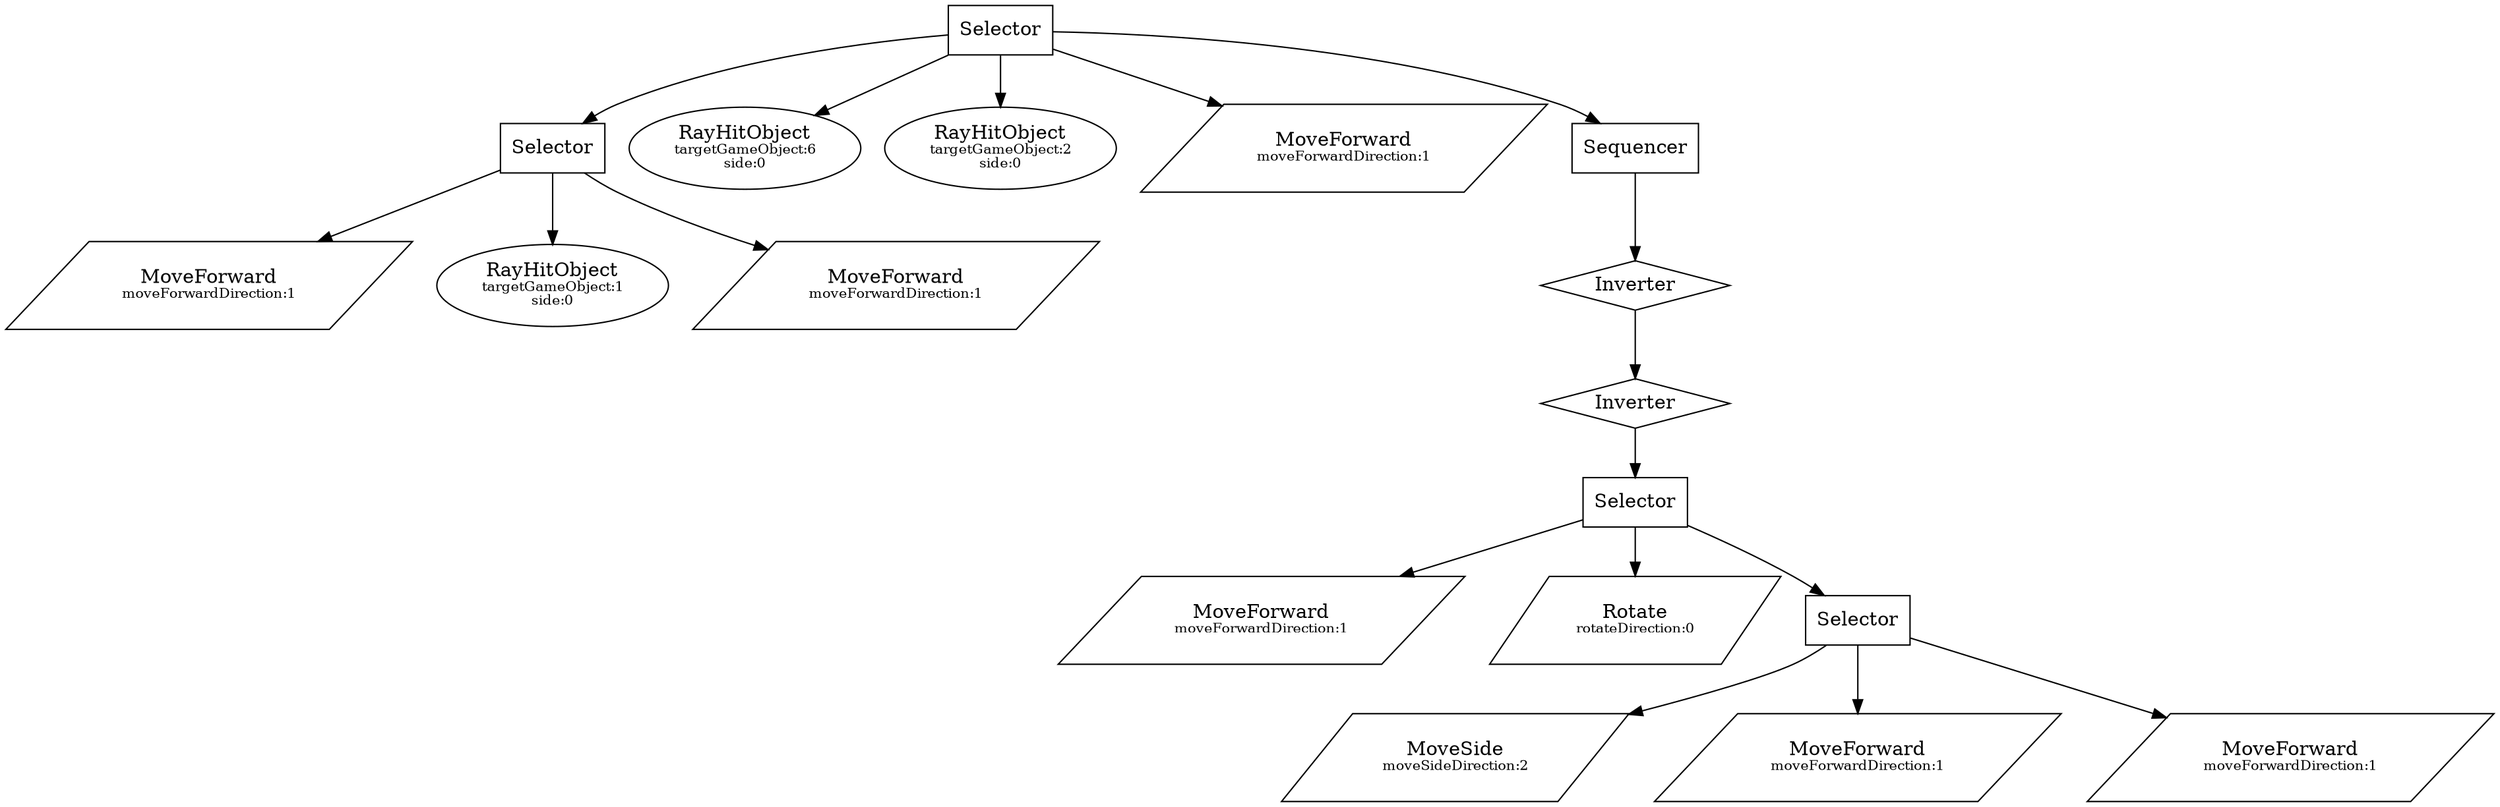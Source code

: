 digraph G {317788 [label="Selector", shape=polygon]
317789 [label="Selector", shape=polygon]
317790[label=<MoveForward<BR /><FONT POINT-SIZE="10">moveForwardDirection:1<BR /></FONT>>, shape=parallelogram]
317791[label=<RayHitObject<BR /><FONT POINT-SIZE="10">targetGameObject:1<BR />side:0<BR /></FONT>>, shape=ellipse]
317792[label=<MoveForward<BR /><FONT POINT-SIZE="10">moveForwardDirection:1<BR /></FONT>>, shape=parallelogram]
317793[label=<RayHitObject<BR /><FONT POINT-SIZE="10">targetGameObject:6<BR />side:0<BR /></FONT>>, shape=ellipse]
317794[label=<RayHitObject<BR /><FONT POINT-SIZE="10">targetGameObject:2<BR />side:0<BR /></FONT>>, shape=ellipse]
317795[label=<MoveForward<BR /><FONT POINT-SIZE="10">moveForwardDirection:1<BR /></FONT>>, shape=parallelogram]
317796 [label="Sequencer", shape=polygon]
317797 [label="Inverter", shape=diamond]
317798 [label="Inverter", shape=diamond]
317824 [label="Selector", shape=polygon]
317825[label=<MoveForward<BR /><FONT POINT-SIZE="10">moveForwardDirection:1<BR /></FONT>>, shape=parallelogram]
317826[label=<Rotate<BR /><FONT POINT-SIZE="10">rotateDirection:0<BR /></FONT>>, shape=parallelogram]
317827 [label="Selector", shape=polygon]
317828[label=<MoveSide<BR /><FONT POINT-SIZE="10">moveSideDirection:2<BR /></FONT>>, shape=parallelogram]
317829[label=<MoveForward<BR /><FONT POINT-SIZE="10">moveForwardDirection:1<BR /></FONT>>, shape=parallelogram]
317830[label=<MoveForward<BR /><FONT POINT-SIZE="10">moveForwardDirection:1<BR /></FONT>>, shape=parallelogram]
317788 -> 317789
317789 -> 317790
317789 -> 317791
317789 -> 317792
317788 -> 317793
317788 -> 317794
317788 -> 317795
317788 -> 317796
317796 -> 317797
317797 -> 317798
317798 -> 317824
317824 -> 317825
317824 -> 317826
317824 -> 317827
317827 -> 317828
317827 -> 317829
317827 -> 317830

}
